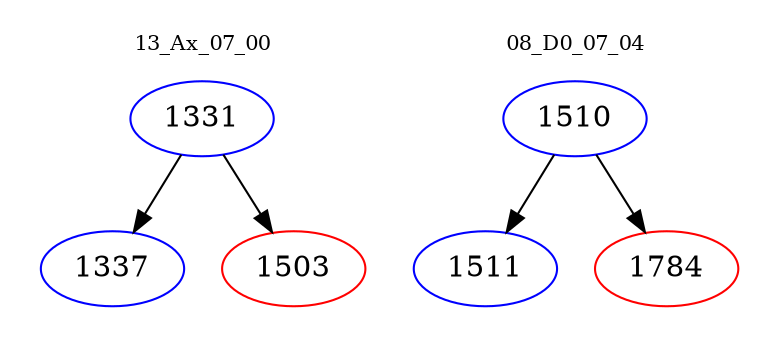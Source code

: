 digraph{
subgraph cluster_0 {
color = white
label = "13_Ax_07_00";
fontsize=10;
T0_1331 [label="1331", color="blue"]
T0_1331 -> T0_1337 [color="black"]
T0_1337 [label="1337", color="blue"]
T0_1331 -> T0_1503 [color="black"]
T0_1503 [label="1503", color="red"]
}
subgraph cluster_1 {
color = white
label = "08_D0_07_04";
fontsize=10;
T1_1510 [label="1510", color="blue"]
T1_1510 -> T1_1511 [color="black"]
T1_1511 [label="1511", color="blue"]
T1_1510 -> T1_1784 [color="black"]
T1_1784 [label="1784", color="red"]
}
}
